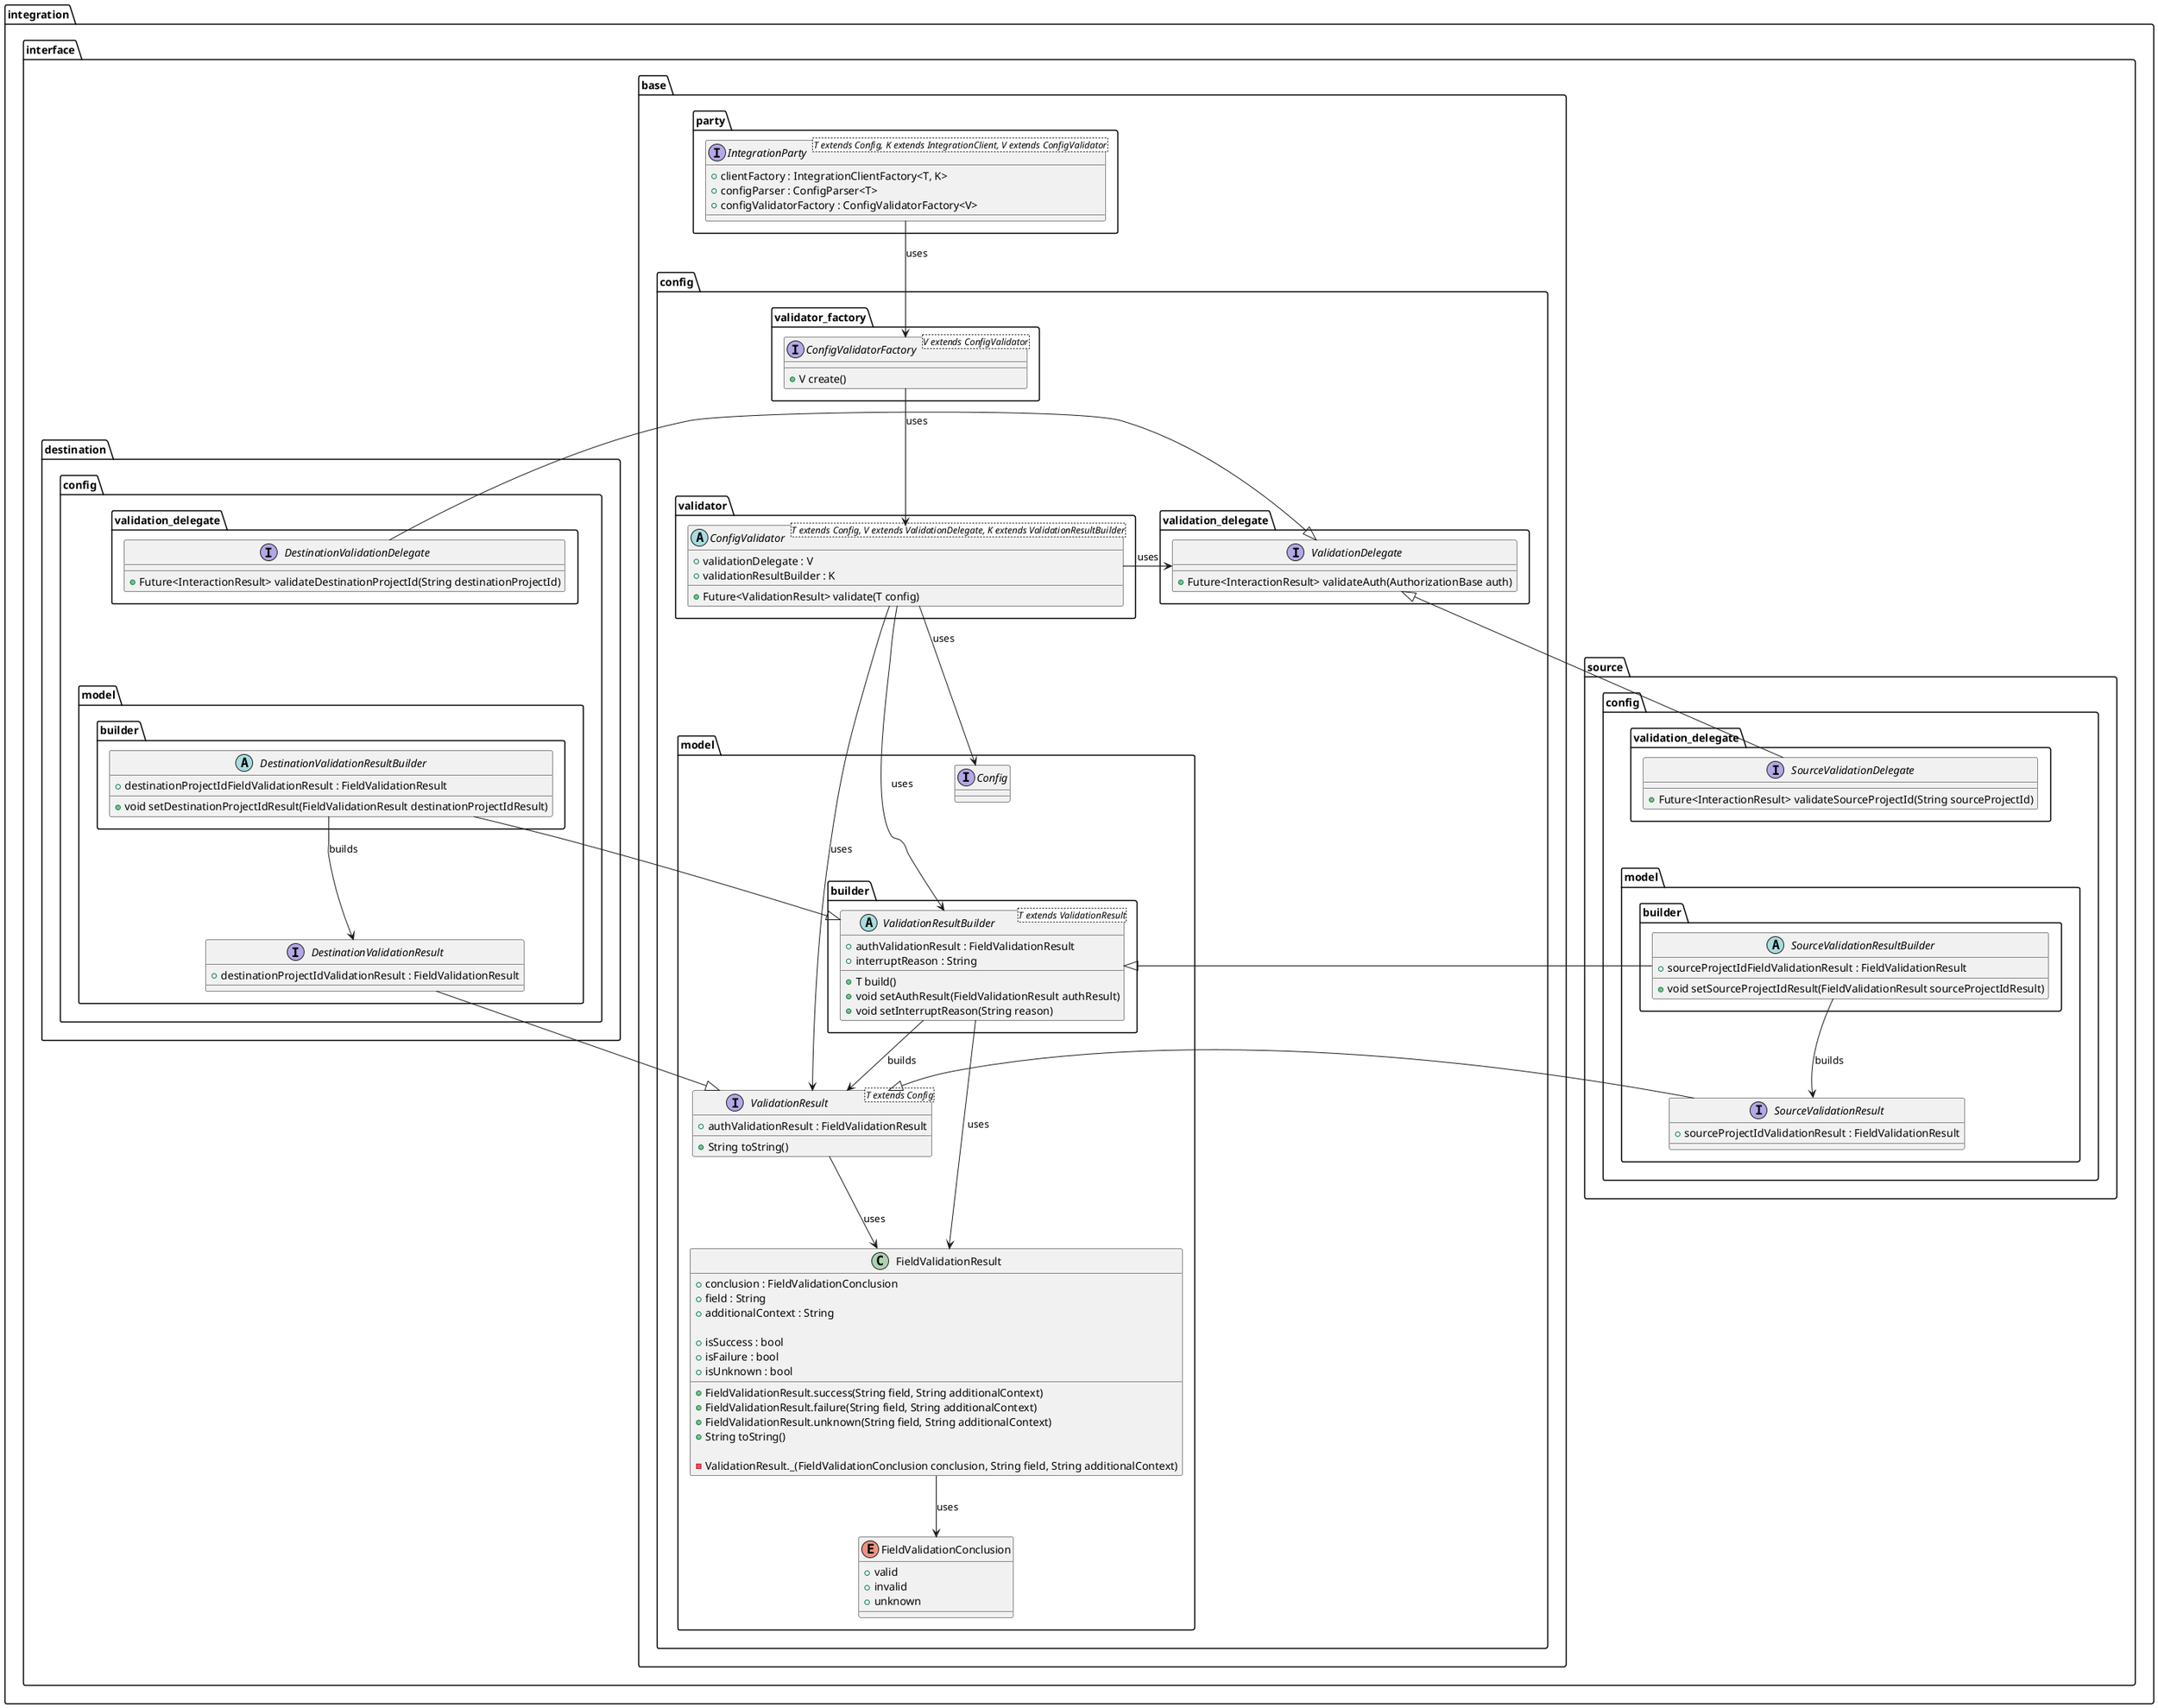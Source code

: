 @startuml ci_integrations_config_validator_class_diagram

    package integration.interface {
        package base {
            package party {
                interface IntegrationParty<T extends Config, K extends IntegrationClient, V extends ConfigValidator> {
                    + clientFactory : IntegrationClientFactory<T, K>
                    + configParser : ConfigParser<T>
                    + configValidatorFactory : ConfigValidatorFactory<V>
                }
            }

            package config {
                package model {
                    interface Config {}

                    package builder {
                        abstract class ValidationResultBuilder<T extends ValidationResult> {
                            + authValidationResult : FieldValidationResult
                            + interruptReason : String

                            + T build()
                            + void setAuthResult(FieldValidationResult authResult)
                            + void setInterruptReason(String reason)
                        }
                    }

                    interface ValidationResult<T extends Config> {
                        + authValidationResult : FieldValidationResult

                        + String toString()
                    }

                    enum FieldValidationConclusion {
                        + valid
                        + invalid
                        + unknown
                    }

                    class FieldValidationResult {
                        + conclusion : FieldValidationConclusion
                        + field : String
                        + additionalContext : String

                        + isSuccess : bool
                        + isFailure : bool
                        + isUnknown : bool

                        + FieldValidationResult.success(String field, String additionalContext)
                        + FieldValidationResult.failure(String field, String additionalContext)
                        + FieldValidationResult.unknown(String field, String additionalContext)
                        + String toString()

                        - ValidationResult._(FieldValidationConclusion conclusion, String field, String additionalContext)
                    }
                }

                package validator {
                    abstract class ConfigValidator<T extends Config, V extends ValidationDelegate, K extends ValidationResultBuilder> {
                        + validationDelegate : V
                        + validationResultBuilder : K
                        + Future<ValidationResult> validate(T config)
                    }
                }

                package validation_delegate as base_validation_delegate {
                    interface ValidationDelegate {
                        + Future<InteractionResult> validateAuth(AuthorizationBase auth)
                    }
                }

                package validator_factory {
                    interface ConfigValidatorFactory<V extends ConfigValidator> {
                        + V create()
                    }
                }
            }
        }
        
        package source.config {
            package validation_delegate as source_validation_delegate {
                interface SourceValidationDelegate {
                    + Future<InteractionResult> validateSourceProjectId(String sourceProjectId)
                }
            }

            package model as source_model {
                interface SourceValidationResult {
                    + sourceProjectIdValidationResult : FieldValidationResult
                }

                package builder as source_builder {
                    abstract class SourceValidationResultBuilder {
                        + sourceProjectIdFieldValidationResult : FieldValidationResult

                        + void setSourceProjectIdResult(FieldValidationResult sourceProjectIdResult)
                    }
                }
            }
        }

        package destination.config {
            package validation_delegate as destination_validation_delegate {
                interface DestinationValidationDelegate {
                    + Future<InteractionResult> validateDestinationProjectId(String destinationProjectId)
                }
            }

            package model as destination_model {
                interface DestinationValidationResult {
                    + destinationProjectIdValidationResult : FieldValidationResult
                }

                package builder as destination_builder {
                    abstract class DestinationValidationResultBuilder {
                        + destinationProjectIdFieldValidationResult : FieldValidationResult

                        + void setDestinationProjectIdResult(FieldValidationResult destinationProjectIdResult)
                    }
                }
            }
        }
    }

    IntegrationParty --> ConfigValidatorFactory : uses

    ConfigValidatorFactory --> ConfigValidator : uses

    ConfigValidator -left-> ValidationDelegate : uses
    ConfigValidator --> ValidationResult : uses
    ConfigValidator --> ValidationResultBuilder : uses
    ConfigValidator --> Config : uses

    ValidationResultBuilder --> ValidationResult : builds
    ValidationResultBuilder --> FieldValidationResult : uses

    ValidationResult --> FieldValidationResult : uses

    FieldValidationResult --> FieldValidationConclusion : uses

    SourceValidationDelegate -left-|> ValidationDelegate
    DestinationValidationDelegate -right-|> ValidationDelegate

    SourceValidationResult -left-|> ValidationResult
    DestinationValidationResult -right-|> ValidationResult

    SourceValidationResultBuilder -left-|> ValidationResultBuilder
    DestinationValidationResultBuilder -right-|> ValidationResultBuilder

    SourceValidationResultBuilder -down-> SourceValidationResult : builds
    DestinationValidationResultBuilder -down-> DestinationValidationResult : builds

    Config -[hidden]down-> ValidationResultBuilder

    DestinationValidationDelegate -[hidden]down-> DestinationValidationResultBuilder
    SourceValidationDelegate -[hidden]down-> SourceValidationResultBuilder

    SourceValidationResultBuilder -[hidden]down-> SourceValidationResult
    DestinationValidationResultBuilder -[hidden]down-> DestinationValidationResult
@enduml
